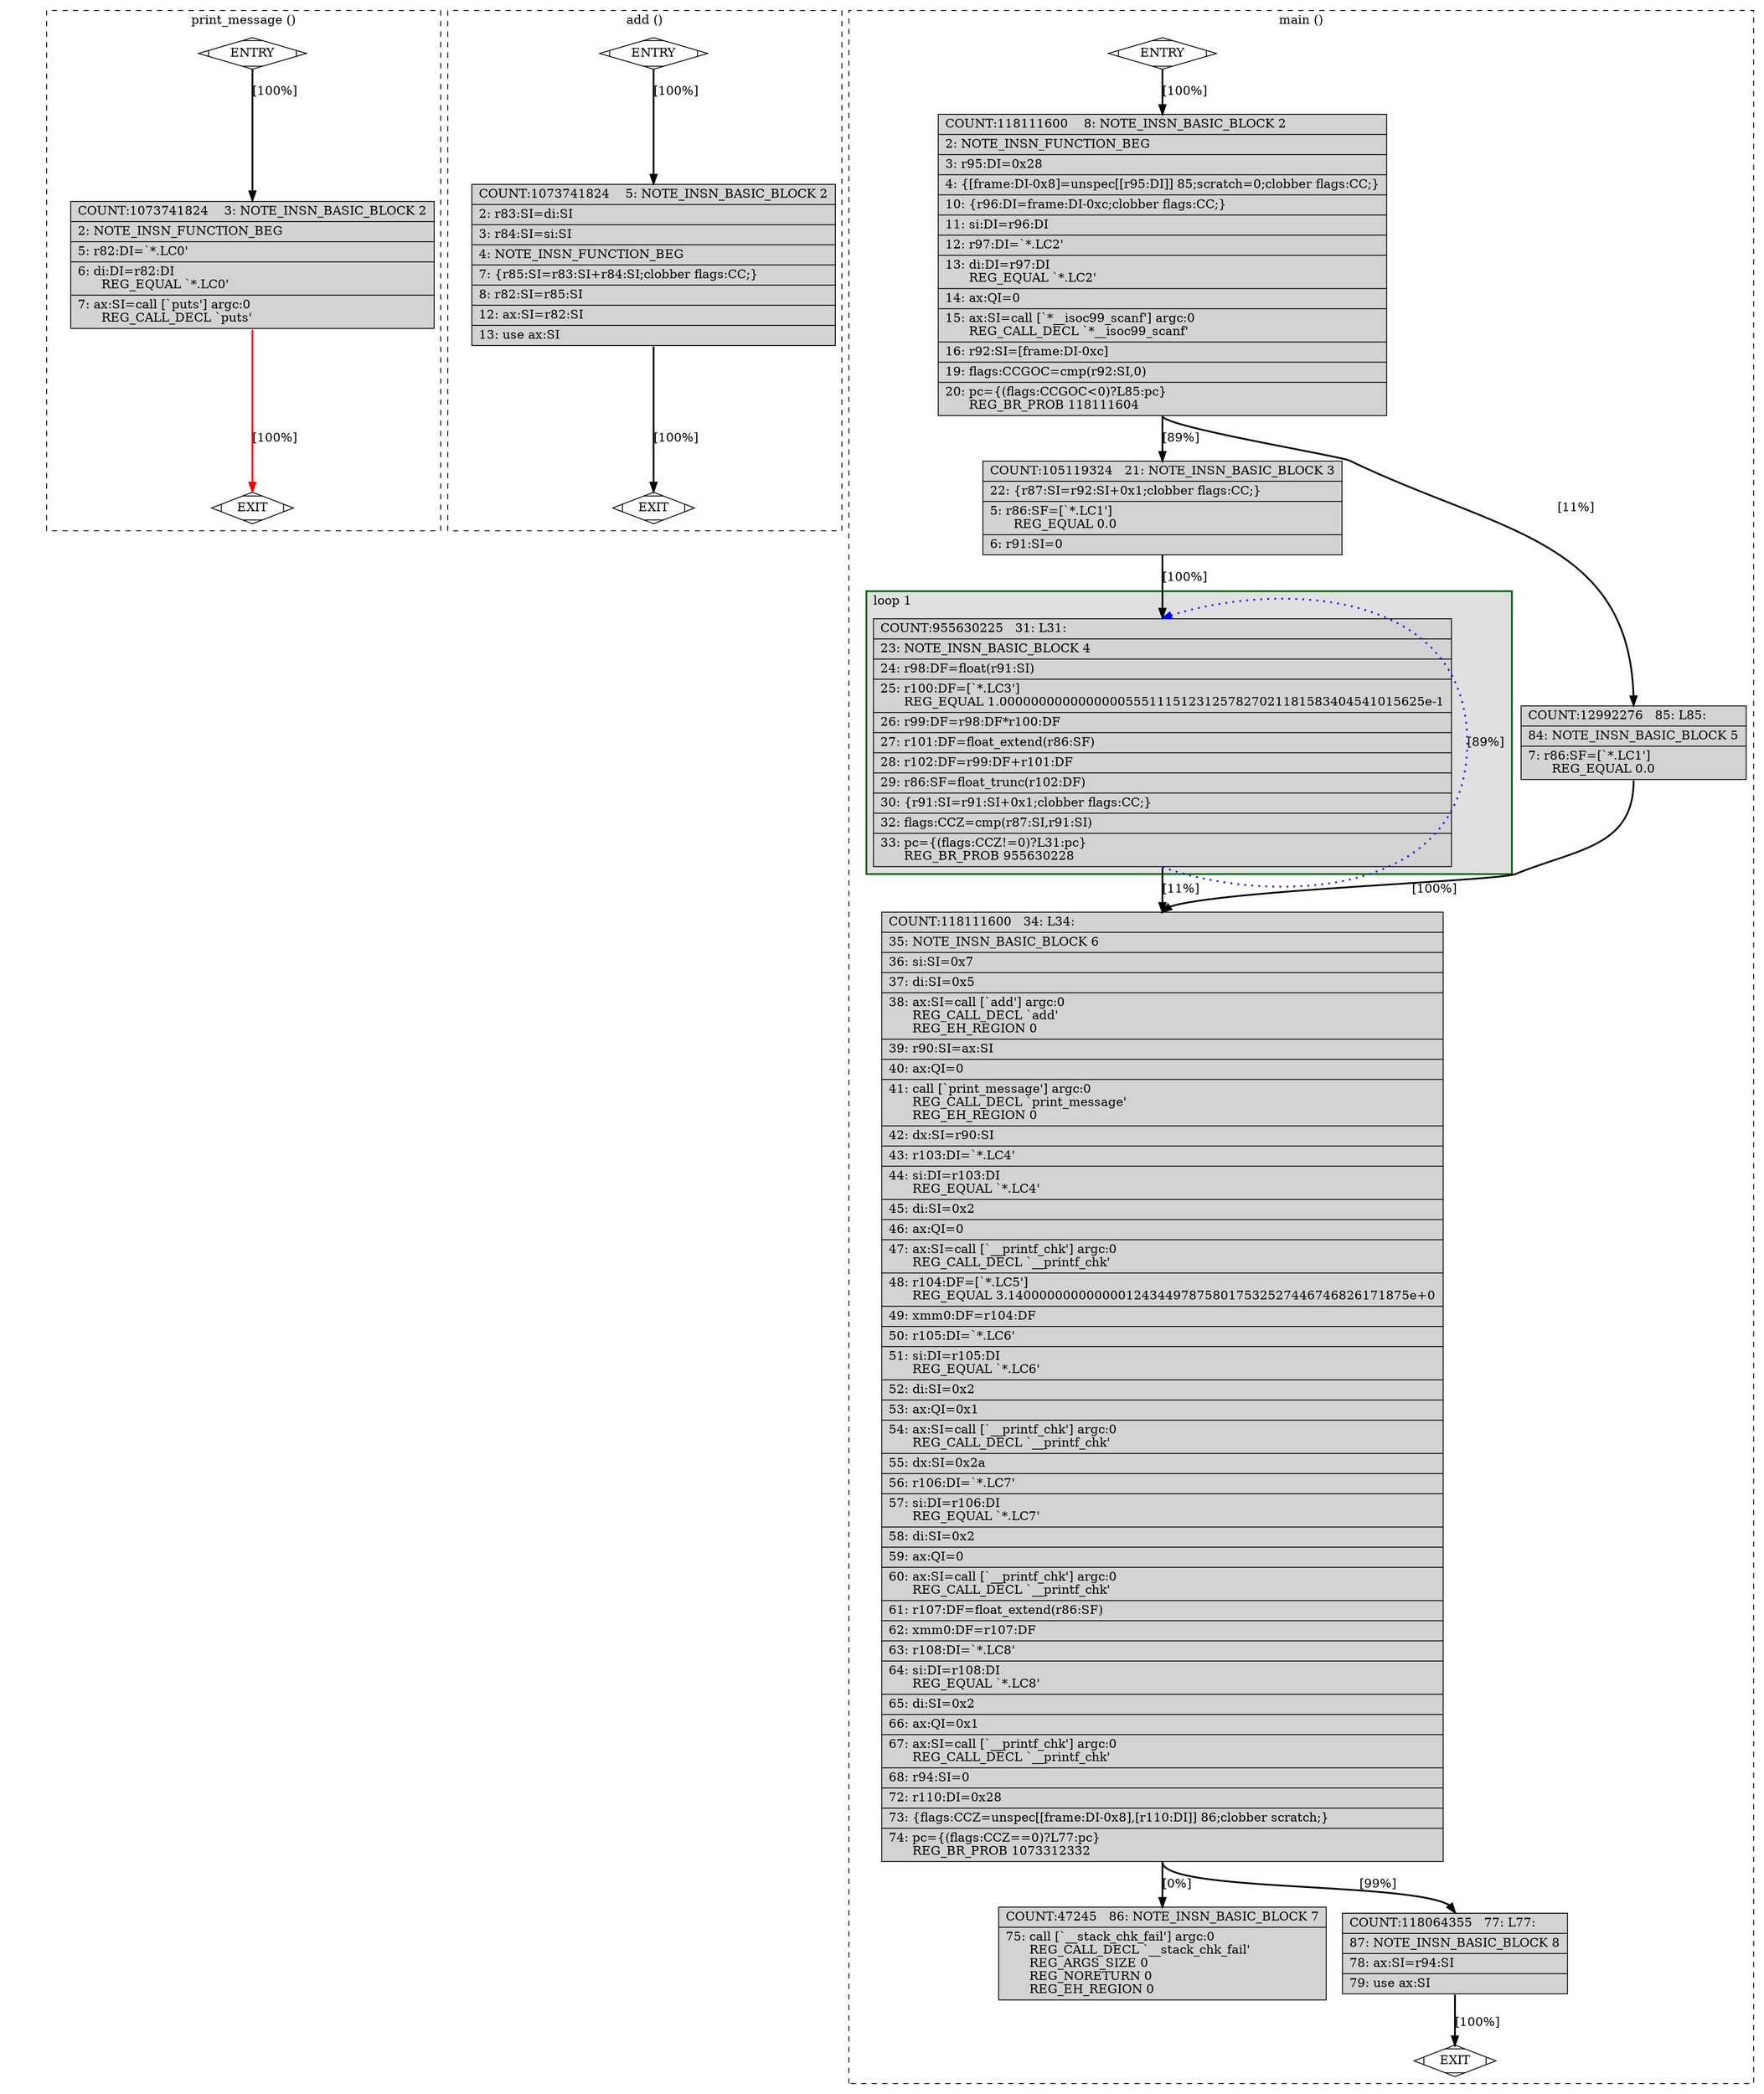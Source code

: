 digraph "test.c.260r.dfinit" {
overlap=false;
subgraph "cluster_print_message" {
	style="dashed";
	color="black";
	label="print_message ()";
	fn_24_basic_block_0 [shape=Mdiamond,style=filled,fillcolor=white,label="ENTRY"];

	fn_24_basic_block_1 [shape=Mdiamond,style=filled,fillcolor=white,label="EXIT"];

	fn_24_basic_block_2 [shape=record,style=filled,fillcolor=lightgrey,label="{COUNT:1073741824\ \ \ \ 3:\ NOTE_INSN_BASIC_BLOCK\ 2\l\
|\ \ \ \ 2:\ NOTE_INSN_FUNCTION_BEG\l\
|\ \ \ \ 5:\ r82:DI=`*.LC0'\l\
|\ \ \ \ 6:\ di:DI=r82:DI\l\
\ \ \ \ \ \ REG_EQUAL\ `*.LC0'\l\
|\ \ \ \ 7:\ ax:SI=call\ [`puts']\ argc:0\l\
\ \ \ \ \ \ REG_CALL_DECL\ `puts'\l\
}"];

	fn_24_basic_block_0:s -> fn_24_basic_block_2:n [style="solid,bold",color=black,weight=100,constraint=true,label="[100%]"];
	fn_24_basic_block_2:s -> fn_24_basic_block_1:n [style="solid,bold",color=red,weight=10,constraint=true,label="[100%]"];
	fn_24_basic_block_0:s -> fn_24_basic_block_1:n [style="invis",constraint=true];
}
subgraph "cluster_add" {
	style="dashed";
	color="black";
	label="add ()";
	fn_25_basic_block_0 [shape=Mdiamond,style=filled,fillcolor=white,label="ENTRY"];

	fn_25_basic_block_1 [shape=Mdiamond,style=filled,fillcolor=white,label="EXIT"];

	fn_25_basic_block_2 [shape=record,style=filled,fillcolor=lightgrey,label="{COUNT:1073741824\ \ \ \ 5:\ NOTE_INSN_BASIC_BLOCK\ 2\l\
|\ \ \ \ 2:\ r83:SI=di:SI\l\
|\ \ \ \ 3:\ r84:SI=si:SI\l\
|\ \ \ \ 4:\ NOTE_INSN_FUNCTION_BEG\l\
|\ \ \ \ 7:\ \{r85:SI=r83:SI+r84:SI;clobber\ flags:CC;\}\l\
|\ \ \ \ 8:\ r82:SI=r85:SI\l\
|\ \ \ 12:\ ax:SI=r82:SI\l\
|\ \ \ 13:\ use\ ax:SI\l\
}"];

	fn_25_basic_block_0:s -> fn_25_basic_block_2:n [style="solid,bold",color=black,weight=100,constraint=true,label="[100%]"];
	fn_25_basic_block_2:s -> fn_25_basic_block_1:n [style="solid,bold",color=black,weight=100,constraint=true,label="[100%]"];
	fn_25_basic_block_0:s -> fn_25_basic_block_1:n [style="invis",constraint=true];
}
subgraph "cluster_main" {
	style="dashed";
	color="black";
	label="main ()";
	subgraph cluster_26_1 {
	style="filled";
	color="darkgreen";
	fillcolor="grey88";
	label="loop 1";
	labeljust=l;
	penwidth=2;
	fn_26_basic_block_4 [shape=record,style=filled,fillcolor=lightgrey,label="{COUNT:955630225\ \ \ 31:\ L31:\l\
|\ \ \ 23:\ NOTE_INSN_BASIC_BLOCK\ 4\l\
|\ \ \ 24:\ r98:DF=float(r91:SI)\l\
|\ \ \ 25:\ r100:DF=[`*.LC3']\l\
\ \ \ \ \ \ REG_EQUAL\ 1.000000000000000055511151231257827021181583404541015625e-1\l\
|\ \ \ 26:\ r99:DF=r98:DF*r100:DF\l\
|\ \ \ 27:\ r101:DF=float_extend(r86:SF)\l\
|\ \ \ 28:\ r102:DF=r99:DF+r101:DF\l\
|\ \ \ 29:\ r86:SF=float_trunc(r102:DF)\l\
|\ \ \ 30:\ \{r91:SI=r91:SI+0x1;clobber\ flags:CC;\}\l\
|\ \ \ 32:\ flags:CCZ=cmp(r87:SI,r91:SI)\l\
|\ \ \ 33:\ pc=\{(flags:CCZ!=0)?L31:pc\}\l\
\ \ \ \ \ \ REG_BR_PROB\ 955630228\l\
}"];

	}
	fn_26_basic_block_0 [shape=Mdiamond,style=filled,fillcolor=white,label="ENTRY"];

	fn_26_basic_block_1 [shape=Mdiamond,style=filled,fillcolor=white,label="EXIT"];

	fn_26_basic_block_2 [shape=record,style=filled,fillcolor=lightgrey,label="{COUNT:118111600\ \ \ \ 8:\ NOTE_INSN_BASIC_BLOCK\ 2\l\
|\ \ \ \ 2:\ NOTE_INSN_FUNCTION_BEG\l\
|\ \ \ \ 3:\ r95:DI=0x28\l\
|\ \ \ \ 4:\ \{[frame:DI-0x8]=unspec[[r95:DI]]\ 85;scratch=0;clobber\ flags:CC;\}\l\
|\ \ \ 10:\ \{r96:DI=frame:DI-0xc;clobber\ flags:CC;\}\l\
|\ \ \ 11:\ si:DI=r96:DI\l\
|\ \ \ 12:\ r97:DI=`*.LC2'\l\
|\ \ \ 13:\ di:DI=r97:DI\l\
\ \ \ \ \ \ REG_EQUAL\ `*.LC2'\l\
|\ \ \ 14:\ ax:QI=0\l\
|\ \ \ 15:\ ax:SI=call\ [`*__isoc99_scanf']\ argc:0\l\
\ \ \ \ \ \ REG_CALL_DECL\ `*__isoc99_scanf'\l\
|\ \ \ 16:\ r92:SI=[frame:DI-0xc]\l\
|\ \ \ 19:\ flags:CCGOC=cmp(r92:SI,0)\l\
|\ \ \ 20:\ pc=\{(flags:CCGOC\<0)?L85:pc\}\l\
\ \ \ \ \ \ REG_BR_PROB\ 118111604\l\
}"];

	fn_26_basic_block_3 [shape=record,style=filled,fillcolor=lightgrey,label="{COUNT:105119324\ \ \ 21:\ NOTE_INSN_BASIC_BLOCK\ 3\l\
|\ \ \ 22:\ \{r87:SI=r92:SI+0x1;clobber\ flags:CC;\}\l\
|\ \ \ \ 5:\ r86:SF=[`*.LC1']\l\
\ \ \ \ \ \ REG_EQUAL\ 0.0\l\
|\ \ \ \ 6:\ r91:SI=0\l\
}"];

	fn_26_basic_block_5 [shape=record,style=filled,fillcolor=lightgrey,label="{COUNT:12992276\ \ \ 85:\ L85:\l\
|\ \ \ 84:\ NOTE_INSN_BASIC_BLOCK\ 5\l\
|\ \ \ \ 7:\ r86:SF=[`*.LC1']\l\
\ \ \ \ \ \ REG_EQUAL\ 0.0\l\
}"];

	fn_26_basic_block_6 [shape=record,style=filled,fillcolor=lightgrey,label="{COUNT:118111600\ \ \ 34:\ L34:\l\
|\ \ \ 35:\ NOTE_INSN_BASIC_BLOCK\ 6\l\
|\ \ \ 36:\ si:SI=0x7\l\
|\ \ \ 37:\ di:SI=0x5\l\
|\ \ \ 38:\ ax:SI=call\ [`add']\ argc:0\l\
\ \ \ \ \ \ REG_CALL_DECL\ `add'\l\
\ \ \ \ \ \ REG_EH_REGION\ 0\l\
|\ \ \ 39:\ r90:SI=ax:SI\l\
|\ \ \ 40:\ ax:QI=0\l\
|\ \ \ 41:\ call\ [`print_message']\ argc:0\l\
\ \ \ \ \ \ REG_CALL_DECL\ `print_message'\l\
\ \ \ \ \ \ REG_EH_REGION\ 0\l\
|\ \ \ 42:\ dx:SI=r90:SI\l\
|\ \ \ 43:\ r103:DI=`*.LC4'\l\
|\ \ \ 44:\ si:DI=r103:DI\l\
\ \ \ \ \ \ REG_EQUAL\ `*.LC4'\l\
|\ \ \ 45:\ di:SI=0x2\l\
|\ \ \ 46:\ ax:QI=0\l\
|\ \ \ 47:\ ax:SI=call\ [`__printf_chk']\ argc:0\l\
\ \ \ \ \ \ REG_CALL_DECL\ `__printf_chk'\l\
|\ \ \ 48:\ r104:DF=[`*.LC5']\l\
\ \ \ \ \ \ REG_EQUAL\ 3.140000000000000124344978758017532527446746826171875e+0\l\
|\ \ \ 49:\ xmm0:DF=r104:DF\l\
|\ \ \ 50:\ r105:DI=`*.LC6'\l\
|\ \ \ 51:\ si:DI=r105:DI\l\
\ \ \ \ \ \ REG_EQUAL\ `*.LC6'\l\
|\ \ \ 52:\ di:SI=0x2\l\
|\ \ \ 53:\ ax:QI=0x1\l\
|\ \ \ 54:\ ax:SI=call\ [`__printf_chk']\ argc:0\l\
\ \ \ \ \ \ REG_CALL_DECL\ `__printf_chk'\l\
|\ \ \ 55:\ dx:SI=0x2a\l\
|\ \ \ 56:\ r106:DI=`*.LC7'\l\
|\ \ \ 57:\ si:DI=r106:DI\l\
\ \ \ \ \ \ REG_EQUAL\ `*.LC7'\l\
|\ \ \ 58:\ di:SI=0x2\l\
|\ \ \ 59:\ ax:QI=0\l\
|\ \ \ 60:\ ax:SI=call\ [`__printf_chk']\ argc:0\l\
\ \ \ \ \ \ REG_CALL_DECL\ `__printf_chk'\l\
|\ \ \ 61:\ r107:DF=float_extend(r86:SF)\l\
|\ \ \ 62:\ xmm0:DF=r107:DF\l\
|\ \ \ 63:\ r108:DI=`*.LC8'\l\
|\ \ \ 64:\ si:DI=r108:DI\l\
\ \ \ \ \ \ REG_EQUAL\ `*.LC8'\l\
|\ \ \ 65:\ di:SI=0x2\l\
|\ \ \ 66:\ ax:QI=0x1\l\
|\ \ \ 67:\ ax:SI=call\ [`__printf_chk']\ argc:0\l\
\ \ \ \ \ \ REG_CALL_DECL\ `__printf_chk'\l\
|\ \ \ 68:\ r94:SI=0\l\
|\ \ \ 72:\ r110:DI=0x28\l\
|\ \ \ 73:\ \{flags:CCZ=unspec[[frame:DI-0x8],[r110:DI]]\ 86;clobber\ scratch;\}\l\
|\ \ \ 74:\ pc=\{(flags:CCZ==0)?L77:pc\}\l\
\ \ \ \ \ \ REG_BR_PROB\ 1073312332\l\
}"];

	fn_26_basic_block_7 [shape=record,style=filled,fillcolor=lightgrey,label="{COUNT:47245\ \ \ 86:\ NOTE_INSN_BASIC_BLOCK\ 7\l\
|\ \ \ 75:\ call\ [`__stack_chk_fail']\ argc:0\l\
\ \ \ \ \ \ REG_CALL_DECL\ `__stack_chk_fail'\l\
\ \ \ \ \ \ REG_ARGS_SIZE\ 0\l\
\ \ \ \ \ \ REG_NORETURN\ 0\l\
\ \ \ \ \ \ REG_EH_REGION\ 0\l\
}"];

	fn_26_basic_block_8 [shape=record,style=filled,fillcolor=lightgrey,label="{COUNT:118064355\ \ \ 77:\ L77:\l\
|\ \ \ 87:\ NOTE_INSN_BASIC_BLOCK\ 8\l\
|\ \ \ 78:\ ax:SI=r94:SI\l\
|\ \ \ 79:\ use\ ax:SI\l\
}"];

	fn_26_basic_block_0:s -> fn_26_basic_block_2:n [style="solid,bold",color=black,weight=100,constraint=true,label="[100%]"];
	fn_26_basic_block_2:s -> fn_26_basic_block_3:n [style="solid,bold",color=black,weight=100,constraint=true,label="[89%]"];
	fn_26_basic_block_2:s -> fn_26_basic_block_5:n [style="solid,bold",color=black,weight=10,constraint=true,label="[11%]"];
	fn_26_basic_block_3:s -> fn_26_basic_block_4:n [style="solid,bold",color=black,weight=100,constraint=true,label="[100%]"];
	fn_26_basic_block_4:s -> fn_26_basic_block_4:n [style="dotted,bold",color=blue,weight=10,constraint=false,label="[89%]"];
	fn_26_basic_block_4:s -> fn_26_basic_block_6:n [style="solid,bold",color=black,weight=100,constraint=true,label="[11%]"];
	fn_26_basic_block_5:s -> fn_26_basic_block_6:n [style="solid,bold",color=black,weight=100,constraint=true,label="[100%]"];
	fn_26_basic_block_6:s -> fn_26_basic_block_8:n [style="solid,bold",color=black,weight=10,constraint=true,label="[99%]"];
	fn_26_basic_block_6:s -> fn_26_basic_block_7:n [style="solid,bold",color=black,weight=100,constraint=true,label="[0%]"];
	fn_26_basic_block_8:s -> fn_26_basic_block_1:n [style="solid,bold",color=black,weight=100,constraint=true,label="[100%]"];
	fn_26_basic_block_0:s -> fn_26_basic_block_1:n [style="invis",constraint=true];
}
}
